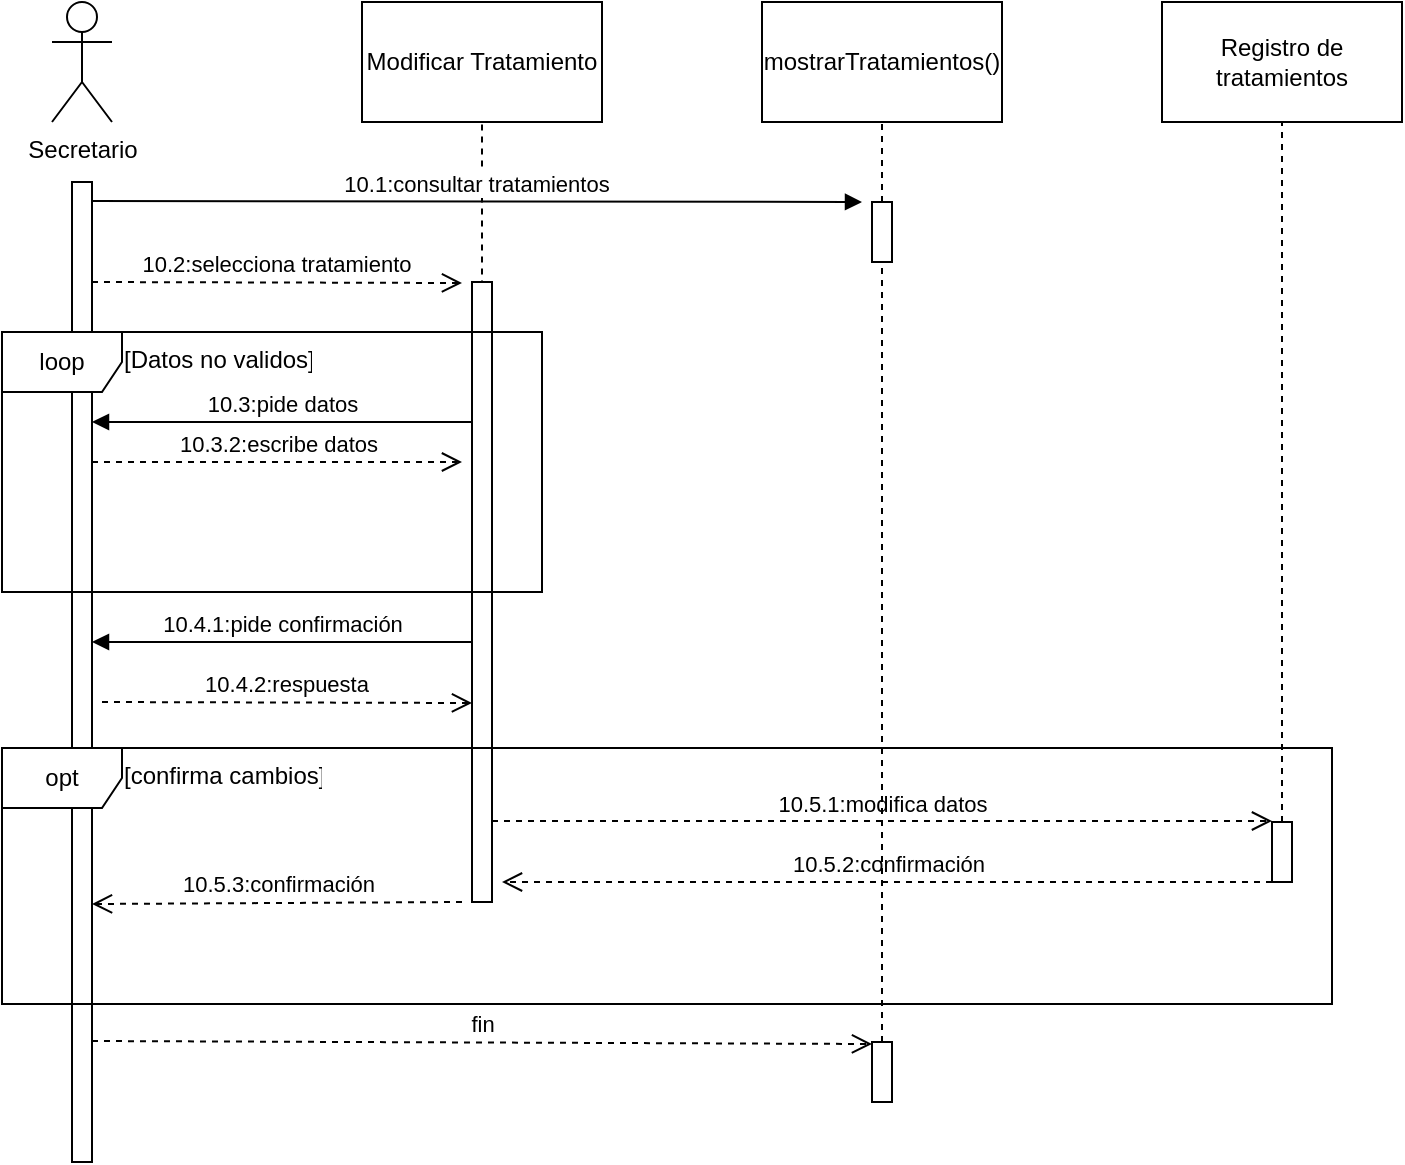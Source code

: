 <mxfile version="12.2.2" type="device" pages="1"><diagram id="i48DgXtXqljgcLqEfRBT" name="Page-1"><mxGraphModel dx="1205" dy="608" grid="1" gridSize="10" guides="1" tooltips="1" connect="1" arrows="1" fold="1" page="1" pageScale="1" pageWidth="827" pageHeight="1169" math="0" shadow="0"><root><mxCell id="0"/><mxCell id="1" parent="0"/><mxCell id="gU2RZ88isuZTogVndelv-1" value="Modificar Tratamiento" style="rounded=0;whiteSpace=wrap;html=1;" parent="1" vertex="1"><mxGeometry x="200" y="20" width="120" height="60" as="geometry"/></mxCell><mxCell id="gU2RZ88isuZTogVndelv-2" value="mostrarTratamientos()" style="rounded=0;whiteSpace=wrap;html=1;" parent="1" vertex="1"><mxGeometry x="400" y="20" width="120" height="60" as="geometry"/></mxCell><mxCell id="gU2RZ88isuZTogVndelv-5" value="" style="html=1;points=[];perimeter=orthogonalPerimeter;" parent="1" vertex="1"><mxGeometry x="55" y="110" width="10" height="490" as="geometry"/></mxCell><mxCell id="gU2RZ88isuZTogVndelv-7" value="" style="endArrow=none;dashed=1;html=1;entryX=0.5;entryY=1;entryDx=0;entryDy=0;exitX=0.5;exitY=0.375;exitDx=0;exitDy=0;exitPerimeter=0;" parent="1" source="gU2RZ88isuZTogVndelv-4" target="gU2RZ88isuZTogVndelv-1" edge="1"><mxGeometry width="50" height="50" relative="1" as="geometry"><mxPoint x="450" y="180" as="sourcePoint"/><mxPoint x="320" y="150" as="targetPoint"/></mxGeometry></mxCell><mxCell id="gU2RZ88isuZTogVndelv-9" value="Secretario" style="shape=umlActor;verticalLabelPosition=bottom;labelBackgroundColor=#ffffff;verticalAlign=top;html=1;" parent="1" vertex="1"><mxGeometry x="45" y="20" width="30" height="60" as="geometry"/></mxCell><mxCell id="gU2RZ88isuZTogVndelv-4" value="" style="html=1;points=[];perimeter=orthogonalPerimeter;" parent="1" vertex="1"><mxGeometry x="255" y="160" width="10" height="310" as="geometry"/></mxCell><mxCell id="gU2RZ88isuZTogVndelv-28" value="" style="endArrow=none;dashed=1;html=1;entryX=0.5;entryY=1;entryDx=0;entryDy=0;" parent="1" source="gU2RZ88isuZTogVndelv-36" target="gU2RZ88isuZTogVndelv-2" edge="1"><mxGeometry width="50" height="50" relative="1" as="geometry"><mxPoint x="460" y="140" as="sourcePoint"/><mxPoint x="270" y="90" as="targetPoint"/></mxGeometry></mxCell><mxCell id="gU2RZ88isuZTogVndelv-36" value="" style="html=1;points=[];perimeter=orthogonalPerimeter;" parent="1" vertex="1"><mxGeometry x="455" y="120" width="10" height="30" as="geometry"/></mxCell><mxCell id="0n5vdHdgO7dXBJ4wXC1U-6" value="10.2:selecciona tratamiento" style="html=1;verticalAlign=bottom;endArrow=open;dashed=1;endSize=8;" parent="1" edge="1"><mxGeometry relative="1" as="geometry"><mxPoint x="65" y="160" as="sourcePoint"/><mxPoint x="250" y="160.5" as="targetPoint"/></mxGeometry></mxCell><mxCell id="0n5vdHdgO7dXBJ4wXC1U-13" value="10.3.2:escribe datos" style="html=1;verticalAlign=bottom;endArrow=open;dashed=1;endSize=8;" parent="1" edge="1"><mxGeometry relative="1" as="geometry"><mxPoint x="65" y="250" as="sourcePoint"/><mxPoint x="250" y="250" as="targetPoint"/></mxGeometry></mxCell><mxCell id="0n5vdHdgO7dXBJ4wXC1U-27" value="10.4.2:respuesta" style="html=1;verticalAlign=bottom;endArrow=open;dashed=1;endSize=8;" parent="1" edge="1"><mxGeometry relative="1" as="geometry"><mxPoint x="70" y="370" as="sourcePoint"/><mxPoint x="255" y="370.5" as="targetPoint"/></mxGeometry></mxCell><mxCell id="zxbhhAjH68aOXZZemxX1-2" value="10.3:pide datos" style="html=1;verticalAlign=bottom;endArrow=block;" edge="1" parent="1"><mxGeometry width="80" relative="1" as="geometry"><mxPoint x="255" y="230" as="sourcePoint"/><mxPoint x="65" y="230" as="targetPoint"/></mxGeometry></mxCell><mxCell id="zxbhhAjH68aOXZZemxX1-8" value="10.4.1:pide confirmación" style="html=1;verticalAlign=bottom;endArrow=block;" edge="1" parent="1"><mxGeometry width="80" relative="1" as="geometry"><mxPoint x="255" y="340" as="sourcePoint"/><mxPoint x="65" y="340" as="targetPoint"/></mxGeometry></mxCell><mxCell id="zxbhhAjH68aOXZZemxX1-9" value="10.5.3:confirmación" style="html=1;verticalAlign=bottom;endArrow=open;dashed=1;endSize=8;" edge="1" parent="1"><mxGeometry relative="1" as="geometry"><mxPoint x="250" y="470" as="sourcePoint"/><mxPoint x="65" y="471" as="targetPoint"/></mxGeometry></mxCell><mxCell id="zxbhhAjH68aOXZZemxX1-10" value="10.5.2:confirmación" style="html=1;verticalAlign=bottom;endArrow=open;dashed=1;endSize=8;" edge="1" parent="1"><mxGeometry relative="1" as="geometry"><mxPoint x="655" y="460" as="sourcePoint"/><mxPoint x="270" y="460" as="targetPoint"/></mxGeometry></mxCell><mxCell id="zxbhhAjH68aOXZZemxX1-11" value="fin" style="html=1;verticalAlign=bottom;endArrow=open;dashed=1;endSize=8;" edge="1" parent="1"><mxGeometry relative="1" as="geometry"><mxPoint x="65" y="539.5" as="sourcePoint"/><mxPoint x="455" y="541" as="targetPoint"/></mxGeometry></mxCell><mxCell id="zxbhhAjH68aOXZZemxX1-13" value="Registro de tratamientos" style="rounded=0;whiteSpace=wrap;html=1;" vertex="1" parent="1"><mxGeometry x="600" y="20" width="120" height="60" as="geometry"/></mxCell><mxCell id="zxbhhAjH68aOXZZemxX1-15" value="10.1:consultar tratamientos" style="html=1;verticalAlign=bottom;endArrow=block;" edge="1" parent="1"><mxGeometry width="80" relative="1" as="geometry"><mxPoint x="65" y="119.5" as="sourcePoint"/><mxPoint x="450" y="120" as="targetPoint"/></mxGeometry></mxCell><mxCell id="zxbhhAjH68aOXZZemxX1-16" value="loop" style="shape=umlFrame;whiteSpace=wrap;html=1;" vertex="1" parent="1"><mxGeometry x="20" y="185" width="270" height="130" as="geometry"/></mxCell><mxCell id="zxbhhAjH68aOXZZemxX1-17" value="[Datos no validos]" style="text;strokeColor=none;fillColor=none;align=left;verticalAlign=top;spacingLeft=4;spacingRight=4;overflow=hidden;rotatable=0;points=[[0,0.5],[1,0.5]];portConstraint=eastwest;" vertex="1" parent="1"><mxGeometry x="75" y="185" width="105" height="26" as="geometry"/></mxCell><mxCell id="zxbhhAjH68aOXZZemxX1-18" value="" style="endArrow=none;dashed=1;html=1;entryX=0.5;entryY=1;entryDx=0;entryDy=0;" edge="1" parent="1" source="zxbhhAjH68aOXZZemxX1-19" target="zxbhhAjH68aOXZZemxX1-13"><mxGeometry width="50" height="50" relative="1" as="geometry"><mxPoint x="370" y="260" as="sourcePoint"/><mxPoint x="270" y="90" as="targetPoint"/></mxGeometry></mxCell><mxCell id="zxbhhAjH68aOXZZemxX1-19" value="" style="html=1;points=[];perimeter=orthogonalPerimeter;" vertex="1" parent="1"><mxGeometry x="655" y="430" width="10" height="30" as="geometry"/></mxCell><mxCell id="zxbhhAjH68aOXZZemxX1-20" value="10.5.1:modifica datos" style="html=1;verticalAlign=bottom;endArrow=open;dashed=1;endSize=8;" edge="1" parent="1"><mxGeometry relative="1" as="geometry"><mxPoint x="265" y="429.5" as="sourcePoint"/><mxPoint x="655" y="429.5" as="targetPoint"/></mxGeometry></mxCell><mxCell id="zxbhhAjH68aOXZZemxX1-21" value="" style="html=1;points=[];perimeter=orthogonalPerimeter;" vertex="1" parent="1"><mxGeometry x="455" y="540" width="10" height="30" as="geometry"/></mxCell><mxCell id="zxbhhAjH68aOXZZemxX1-22" value="" style="endArrow=none;dashed=1;html=1;" edge="1" parent="1" source="zxbhhAjH68aOXZZemxX1-21" target="gU2RZ88isuZTogVndelv-36"><mxGeometry width="50" height="50" relative="1" as="geometry"><mxPoint x="670" y="440" as="sourcePoint"/><mxPoint x="460" y="180" as="targetPoint"/></mxGeometry></mxCell><mxCell id="zxbhhAjH68aOXZZemxX1-23" value="opt" style="shape=umlFrame;whiteSpace=wrap;html=1;" vertex="1" parent="1"><mxGeometry x="20" y="393" width="665" height="128" as="geometry"/></mxCell><mxCell id="zxbhhAjH68aOXZZemxX1-24" value="[confirma cambios]" style="text;strokeColor=none;fillColor=none;align=left;verticalAlign=top;spacingLeft=4;spacingRight=4;overflow=hidden;rotatable=0;points=[[0,0.5],[1,0.5]];portConstraint=eastwest;" vertex="1" parent="1"><mxGeometry x="75" y="393" width="110" height="26" as="geometry"/></mxCell></root></mxGraphModel></diagram></mxfile>